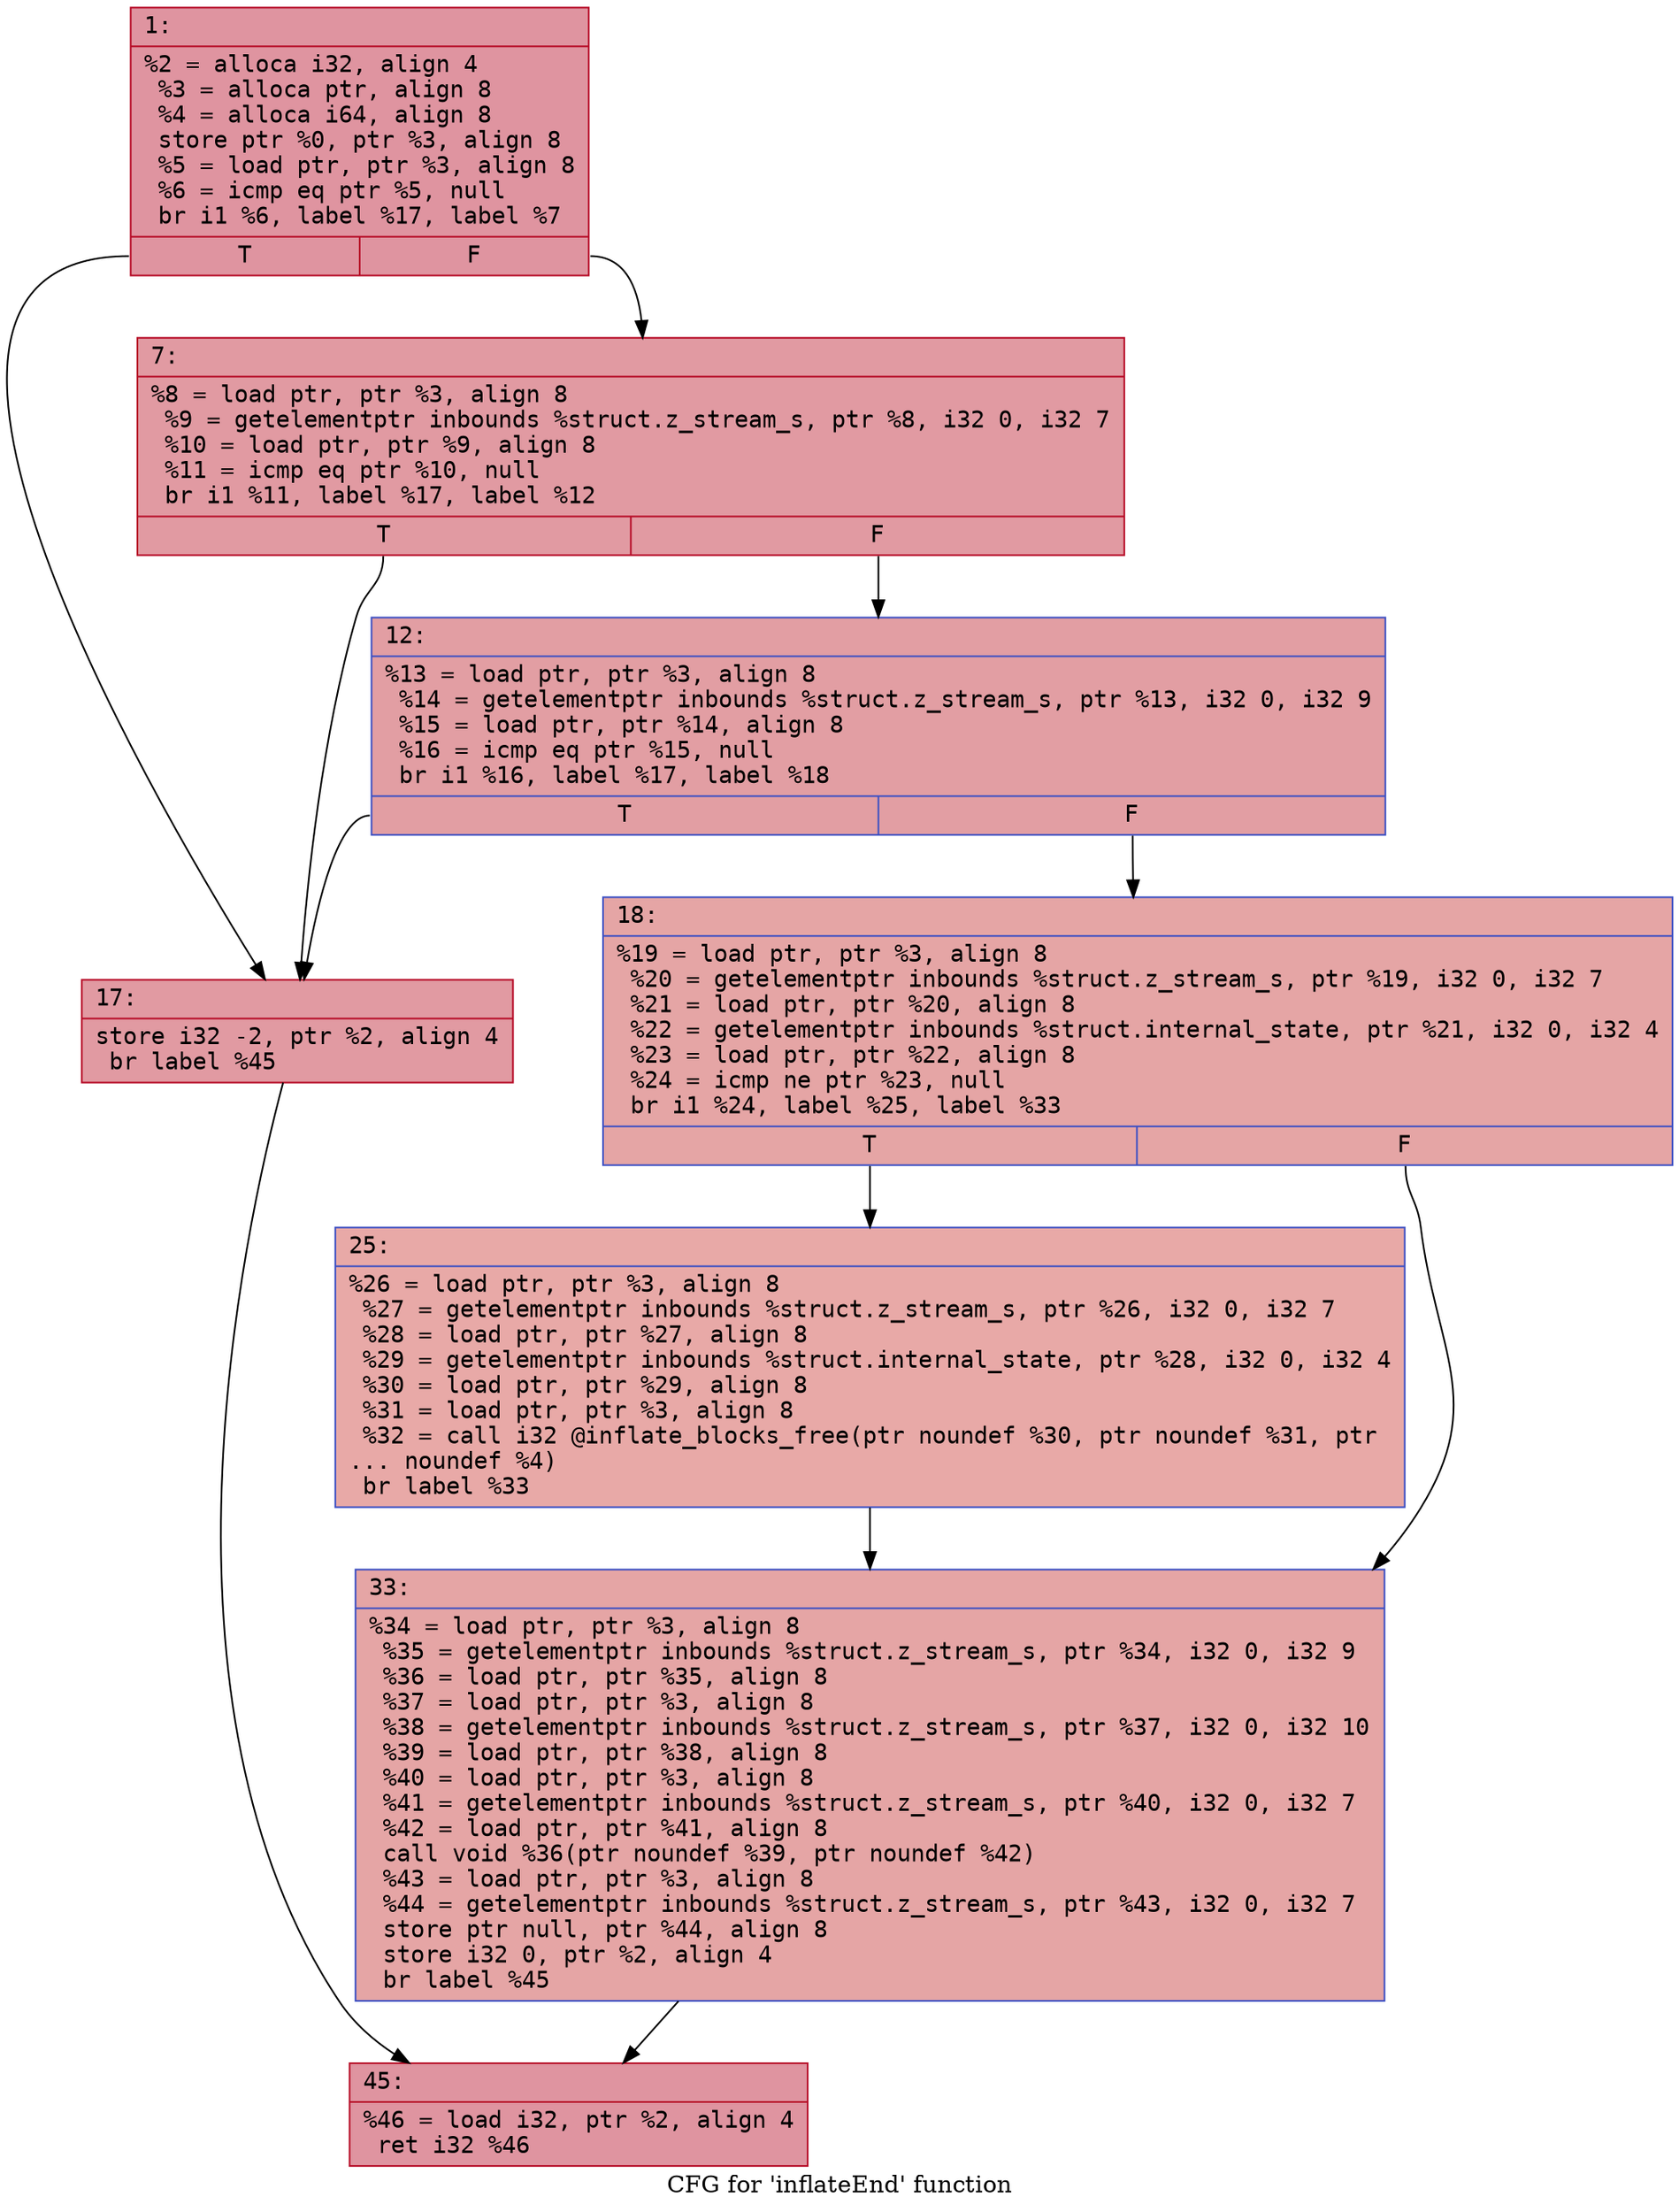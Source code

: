 digraph "CFG for 'inflateEnd' function" {
	label="CFG for 'inflateEnd' function";

	Node0x60000067c2d0 [shape=record,color="#b70d28ff", style=filled, fillcolor="#b70d2870" fontname="Courier",label="{1:\l|  %2 = alloca i32, align 4\l  %3 = alloca ptr, align 8\l  %4 = alloca i64, align 8\l  store ptr %0, ptr %3, align 8\l  %5 = load ptr, ptr %3, align 8\l  %6 = icmp eq ptr %5, null\l  br i1 %6, label %17, label %7\l|{<s0>T|<s1>F}}"];
	Node0x60000067c2d0:s0 -> Node0x60000067c3c0[tooltip="1 -> 17\nProbability 37.50%" ];
	Node0x60000067c2d0:s1 -> Node0x60000067c320[tooltip="1 -> 7\nProbability 62.50%" ];
	Node0x60000067c320 [shape=record,color="#b70d28ff", style=filled, fillcolor="#bb1b2c70" fontname="Courier",label="{7:\l|  %8 = load ptr, ptr %3, align 8\l  %9 = getelementptr inbounds %struct.z_stream_s, ptr %8, i32 0, i32 7\l  %10 = load ptr, ptr %9, align 8\l  %11 = icmp eq ptr %10, null\l  br i1 %11, label %17, label %12\l|{<s0>T|<s1>F}}"];
	Node0x60000067c320:s0 -> Node0x60000067c3c0[tooltip="7 -> 17\nProbability 37.50%" ];
	Node0x60000067c320:s1 -> Node0x60000067c370[tooltip="7 -> 12\nProbability 62.50%" ];
	Node0x60000067c370 [shape=record,color="#3d50c3ff", style=filled, fillcolor="#be242e70" fontname="Courier",label="{12:\l|  %13 = load ptr, ptr %3, align 8\l  %14 = getelementptr inbounds %struct.z_stream_s, ptr %13, i32 0, i32 9\l  %15 = load ptr, ptr %14, align 8\l  %16 = icmp eq ptr %15, null\l  br i1 %16, label %17, label %18\l|{<s0>T|<s1>F}}"];
	Node0x60000067c370:s0 -> Node0x60000067c3c0[tooltip="12 -> 17\nProbability 37.50%" ];
	Node0x60000067c370:s1 -> Node0x60000067c410[tooltip="12 -> 18\nProbability 62.50%" ];
	Node0x60000067c3c0 [shape=record,color="#b70d28ff", style=filled, fillcolor="#bb1b2c70" fontname="Courier",label="{17:\l|  store i32 -2, ptr %2, align 4\l  br label %45\l}"];
	Node0x60000067c3c0 -> Node0x60000067c500[tooltip="17 -> 45\nProbability 100.00%" ];
	Node0x60000067c410 [shape=record,color="#3d50c3ff", style=filled, fillcolor="#c5333470" fontname="Courier",label="{18:\l|  %19 = load ptr, ptr %3, align 8\l  %20 = getelementptr inbounds %struct.z_stream_s, ptr %19, i32 0, i32 7\l  %21 = load ptr, ptr %20, align 8\l  %22 = getelementptr inbounds %struct.internal_state, ptr %21, i32 0, i32 4\l  %23 = load ptr, ptr %22, align 8\l  %24 = icmp ne ptr %23, null\l  br i1 %24, label %25, label %33\l|{<s0>T|<s1>F}}"];
	Node0x60000067c410:s0 -> Node0x60000067c460[tooltip="18 -> 25\nProbability 62.50%" ];
	Node0x60000067c410:s1 -> Node0x60000067c4b0[tooltip="18 -> 33\nProbability 37.50%" ];
	Node0x60000067c460 [shape=record,color="#3d50c3ff", style=filled, fillcolor="#ca3b3770" fontname="Courier",label="{25:\l|  %26 = load ptr, ptr %3, align 8\l  %27 = getelementptr inbounds %struct.z_stream_s, ptr %26, i32 0, i32 7\l  %28 = load ptr, ptr %27, align 8\l  %29 = getelementptr inbounds %struct.internal_state, ptr %28, i32 0, i32 4\l  %30 = load ptr, ptr %29, align 8\l  %31 = load ptr, ptr %3, align 8\l  %32 = call i32 @inflate_blocks_free(ptr noundef %30, ptr noundef %31, ptr\l... noundef %4)\l  br label %33\l}"];
	Node0x60000067c460 -> Node0x60000067c4b0[tooltip="25 -> 33\nProbability 100.00%" ];
	Node0x60000067c4b0 [shape=record,color="#3d50c3ff", style=filled, fillcolor="#c5333470" fontname="Courier",label="{33:\l|  %34 = load ptr, ptr %3, align 8\l  %35 = getelementptr inbounds %struct.z_stream_s, ptr %34, i32 0, i32 9\l  %36 = load ptr, ptr %35, align 8\l  %37 = load ptr, ptr %3, align 8\l  %38 = getelementptr inbounds %struct.z_stream_s, ptr %37, i32 0, i32 10\l  %39 = load ptr, ptr %38, align 8\l  %40 = load ptr, ptr %3, align 8\l  %41 = getelementptr inbounds %struct.z_stream_s, ptr %40, i32 0, i32 7\l  %42 = load ptr, ptr %41, align 8\l  call void %36(ptr noundef %39, ptr noundef %42)\l  %43 = load ptr, ptr %3, align 8\l  %44 = getelementptr inbounds %struct.z_stream_s, ptr %43, i32 0, i32 7\l  store ptr null, ptr %44, align 8\l  store i32 0, ptr %2, align 4\l  br label %45\l}"];
	Node0x60000067c4b0 -> Node0x60000067c500[tooltip="33 -> 45\nProbability 100.00%" ];
	Node0x60000067c500 [shape=record,color="#b70d28ff", style=filled, fillcolor="#b70d2870" fontname="Courier",label="{45:\l|  %46 = load i32, ptr %2, align 4\l  ret i32 %46\l}"];
}
